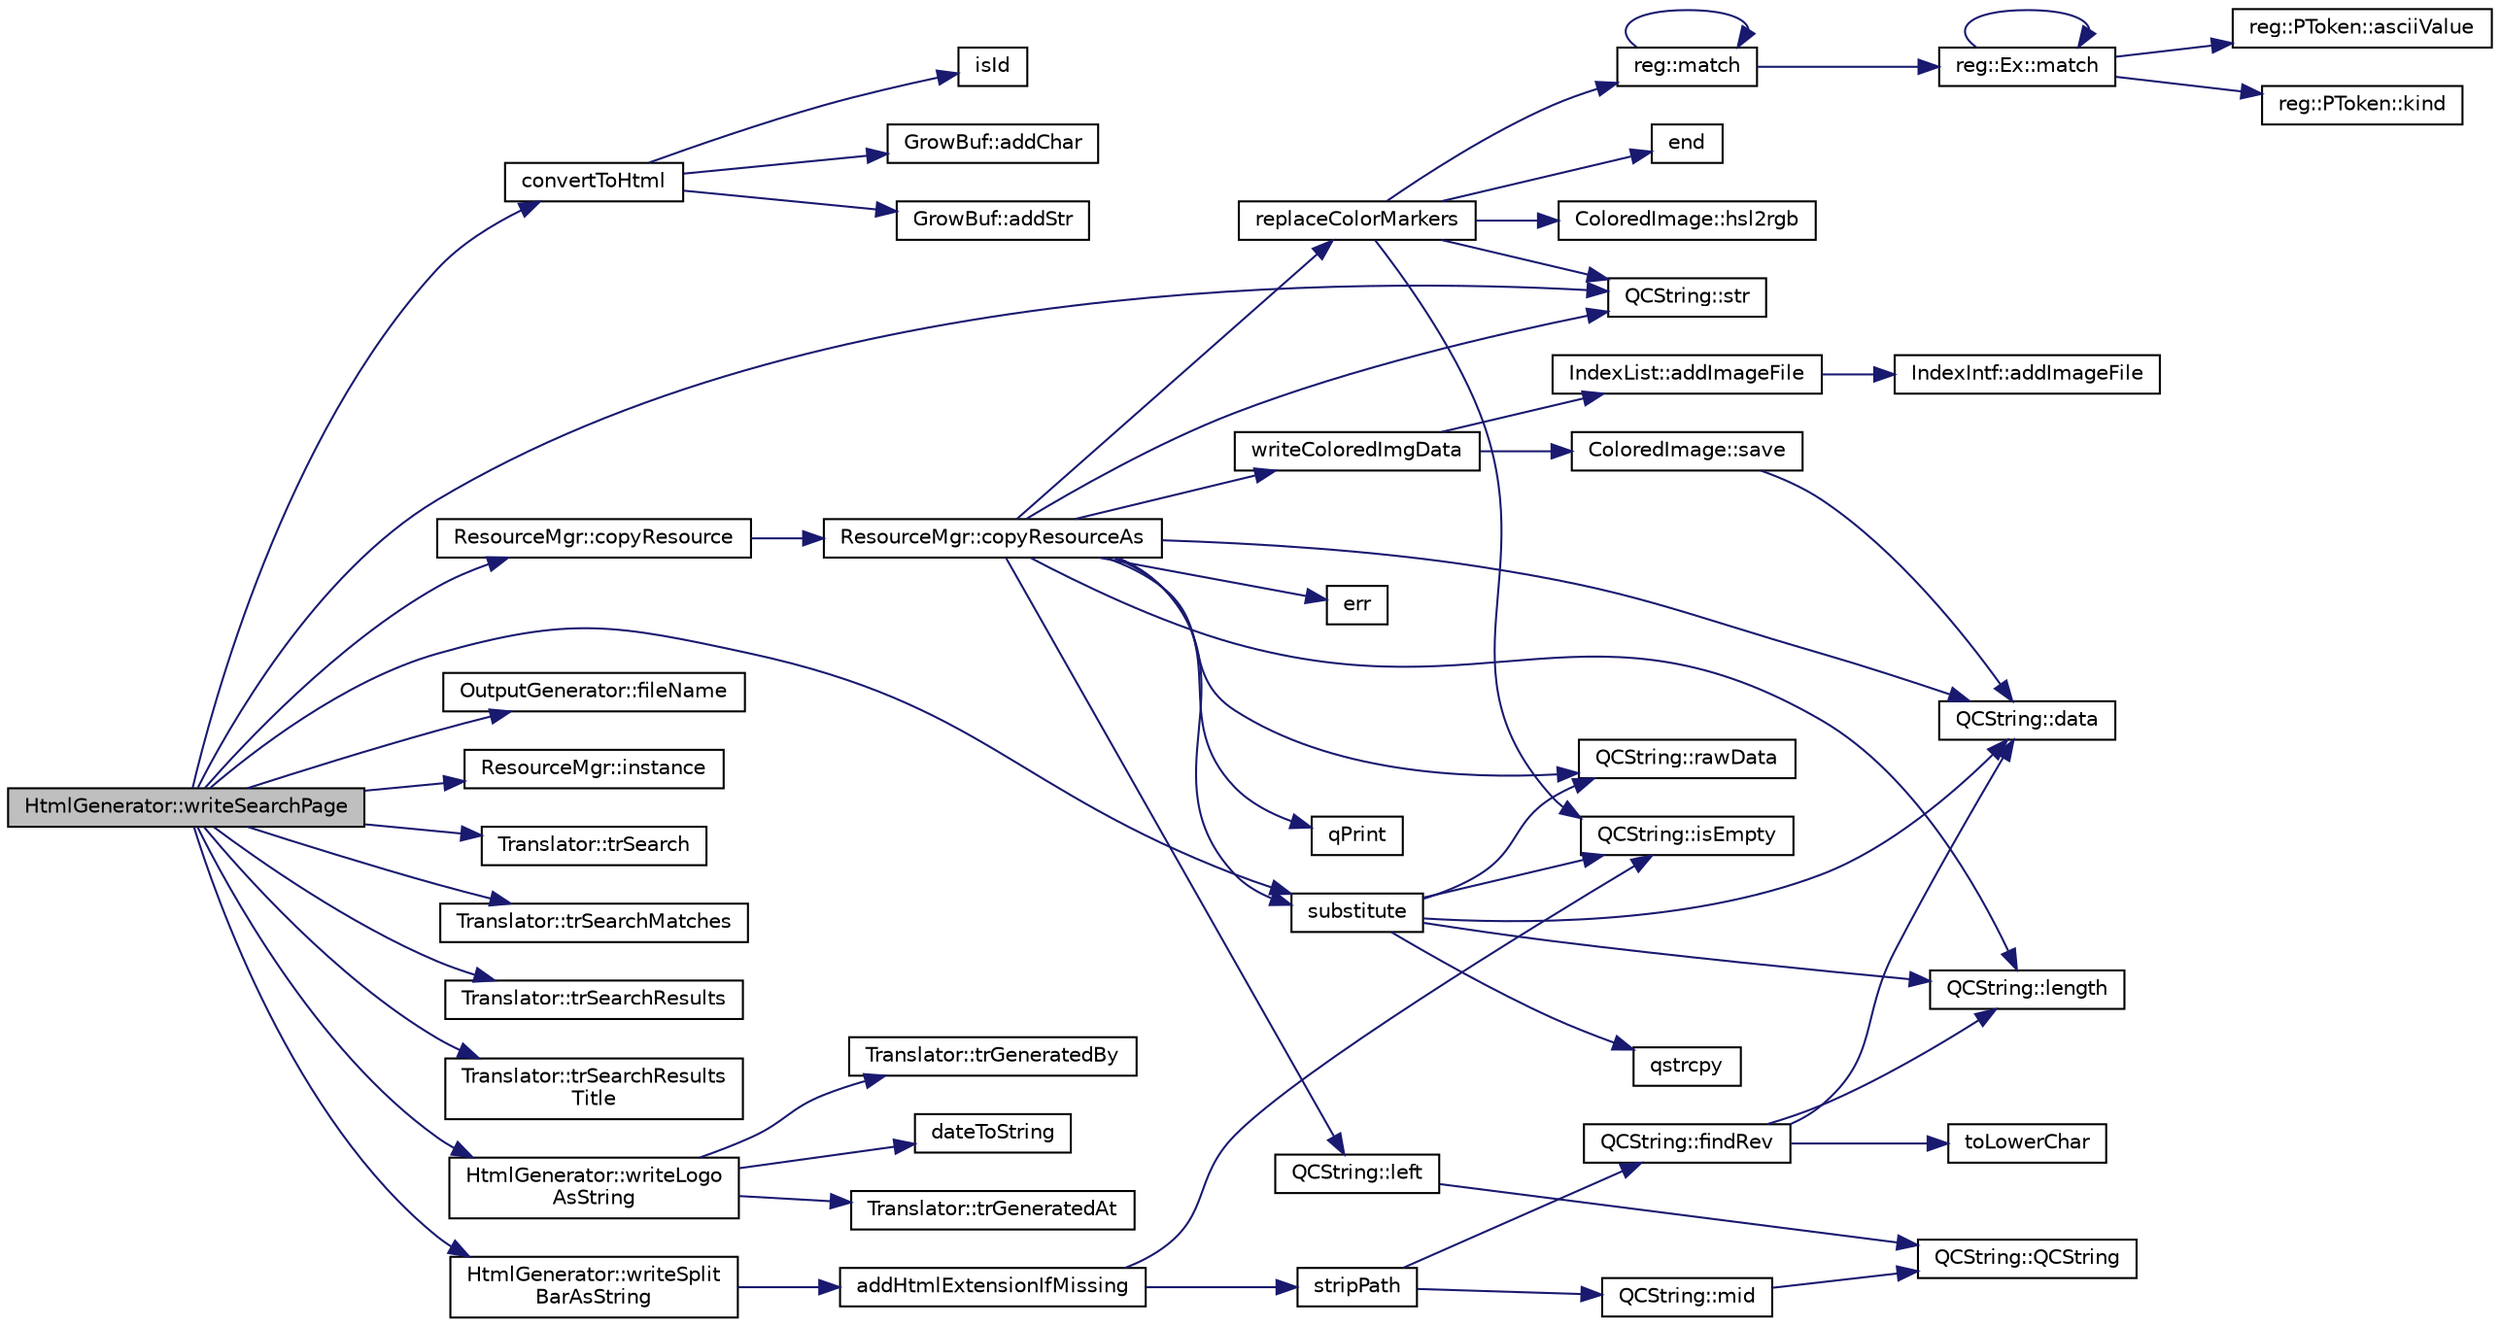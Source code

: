 digraph "HtmlGenerator::writeSearchPage"
{
 // LATEX_PDF_SIZE
  edge [fontname="Helvetica",fontsize="10",labelfontname="Helvetica",labelfontsize="10"];
  node [fontname="Helvetica",fontsize="10",shape=record];
  rankdir="LR";
  Node1 [label="HtmlGenerator::writeSearchPage",height=0.2,width=0.4,color="black", fillcolor="grey75", style="filled", fontcolor="black",tooltip=" "];
  Node1 -> Node2 [color="midnightblue",fontsize="10",style="solid",fontname="Helvetica"];
  Node2 [label="convertToHtml",height=0.2,width=0.4,color="black", fillcolor="white", style="filled",URL="$util_8cpp.html#a2a3368111f86b401c8f223cd7374b5ac",tooltip=" "];
  Node2 -> Node3 [color="midnightblue",fontsize="10",style="solid",fontname="Helvetica"];
  Node3 [label="GrowBuf::addChar",height=0.2,width=0.4,color="black", fillcolor="white", style="filled",URL="$classGrowBuf.html#a46b4677f555d2abc718f26e71a59efda",tooltip=" "];
  Node2 -> Node4 [color="midnightblue",fontsize="10",style="solid",fontname="Helvetica"];
  Node4 [label="GrowBuf::addStr",height=0.2,width=0.4,color="black", fillcolor="white", style="filled",URL="$classGrowBuf.html#a5e0ff6d9f7a7139725d77a9d669340f3",tooltip=" "];
  Node2 -> Node5 [color="midnightblue",fontsize="10",style="solid",fontname="Helvetica"];
  Node5 [label="isId",height=0.2,width=0.4,color="black", fillcolor="white", style="filled",URL="$util_8h.html#ae320c88a8522836f00095d566529046f",tooltip=" "];
  Node1 -> Node6 [color="midnightblue",fontsize="10",style="solid",fontname="Helvetica"];
  Node6 [label="ResourceMgr::copyResource",height=0.2,width=0.4,color="black", fillcolor="white", style="filled",URL="$classResourceMgr.html#a32b8297da656a43a255a3a1b27c210b9",tooltip=" "];
  Node6 -> Node7 [color="midnightblue",fontsize="10",style="solid",fontname="Helvetica"];
  Node7 [label="ResourceMgr::copyResourceAs",height=0.2,width=0.4,color="black", fillcolor="white", style="filled",URL="$classResourceMgr.html#ad396917a059d354b1ff240b9af3a006c",tooltip=" "];
  Node7 -> Node8 [color="midnightblue",fontsize="10",style="solid",fontname="Helvetica"];
  Node8 [label="QCString::data",height=0.2,width=0.4,color="black", fillcolor="white", style="filled",URL="$classQCString.html#ac3aa3ac1a1c36d3305eba22a2eb0d098",tooltip=" "];
  Node7 -> Node9 [color="midnightblue",fontsize="10",style="solid",fontname="Helvetica"];
  Node9 [label="err",height=0.2,width=0.4,color="black", fillcolor="white", style="filled",URL="$message_8cpp.html#aede5746344fdce99647541101eaa7f06",tooltip=" "];
  Node7 -> Node10 [color="midnightblue",fontsize="10",style="solid",fontname="Helvetica"];
  Node10 [label="QCString::left",height=0.2,width=0.4,color="black", fillcolor="white", style="filled",URL="$classQCString.html#aecf8b66312c4e97333219cc344c11a4f",tooltip=" "];
  Node10 -> Node11 [color="midnightblue",fontsize="10",style="solid",fontname="Helvetica"];
  Node11 [label="QCString::QCString",height=0.2,width=0.4,color="black", fillcolor="white", style="filled",URL="$classQCString.html#ad691e1087cc03e14e00d1147ae0ecab7",tooltip=" "];
  Node7 -> Node12 [color="midnightblue",fontsize="10",style="solid",fontname="Helvetica"];
  Node12 [label="QCString::length",height=0.2,width=0.4,color="black", fillcolor="white", style="filled",URL="$classQCString.html#ac52596733e9110b778019946d73fb268",tooltip=" "];
  Node7 -> Node13 [color="midnightblue",fontsize="10",style="solid",fontname="Helvetica"];
  Node13 [label="qPrint",height=0.2,width=0.4,color="black", fillcolor="white", style="filled",URL="$qcstring_8h.html#a9851ebb5ae2f65b4d2b1d08421edbfd2",tooltip=" "];
  Node7 -> Node14 [color="midnightblue",fontsize="10",style="solid",fontname="Helvetica"];
  Node14 [label="QCString::rawData",height=0.2,width=0.4,color="black", fillcolor="white", style="filled",URL="$classQCString.html#a5f5c9dc172d638c8d7b07010d100117a",tooltip=" "];
  Node7 -> Node15 [color="midnightblue",fontsize="10",style="solid",fontname="Helvetica"];
  Node15 [label="replaceColorMarkers",height=0.2,width=0.4,color="black", fillcolor="white", style="filled",URL="$util_8cpp.html#af10f5e35396e550af824e3029bab8dd4",tooltip=" "];
  Node15 -> Node16 [color="midnightblue",fontsize="10",style="solid",fontname="Helvetica"];
  Node16 [label="end",height=0.2,width=0.4,color="black", fillcolor="white", style="filled",URL="$dir_8cpp.html#abb4720f72b574f81dc4f7aea0e653a64",tooltip=" "];
  Node15 -> Node17 [color="midnightblue",fontsize="10",style="solid",fontname="Helvetica"];
  Node17 [label="ColoredImage::hsl2rgb",height=0.2,width=0.4,color="black", fillcolor="white", style="filled",URL="$classColoredImage.html#aa28cffecb75cf52b6b457178851704c5",tooltip=" "];
  Node15 -> Node18 [color="midnightblue",fontsize="10",style="solid",fontname="Helvetica"];
  Node18 [label="QCString::isEmpty",height=0.2,width=0.4,color="black", fillcolor="white", style="filled",URL="$classQCString.html#a621c4090d69ad7d05ef8e5234376c3d8",tooltip=" "];
  Node15 -> Node19 [color="midnightblue",fontsize="10",style="solid",fontname="Helvetica"];
  Node19 [label="reg::match",height=0.2,width=0.4,color="black", fillcolor="white", style="filled",URL="$namespacereg.html#a1a29dcc7e2ccf462503adc5d496881ae",tooltip=" "];
  Node19 -> Node19 [color="midnightblue",fontsize="10",style="solid",fontname="Helvetica"];
  Node19 -> Node20 [color="midnightblue",fontsize="10",style="solid",fontname="Helvetica"];
  Node20 [label="reg::Ex::match",height=0.2,width=0.4,color="black", fillcolor="white", style="filled",URL="$classreg_1_1Ex.html#a9fc6293038a87e8995a13c0fdfd11499",tooltip=" "];
  Node20 -> Node21 [color="midnightblue",fontsize="10",style="solid",fontname="Helvetica"];
  Node21 [label="reg::PToken::asciiValue",height=0.2,width=0.4,color="black", fillcolor="white", style="filled",URL="$classreg_1_1PToken.html#a34589c92a4e8ff59eb14c5536e760929",tooltip=" "];
  Node20 -> Node22 [color="midnightblue",fontsize="10",style="solid",fontname="Helvetica"];
  Node22 [label="reg::PToken::kind",height=0.2,width=0.4,color="black", fillcolor="white", style="filled",URL="$classreg_1_1PToken.html#a5b947291aff91a346d6526074989a9fa",tooltip=" "];
  Node20 -> Node20 [color="midnightblue",fontsize="10",style="solid",fontname="Helvetica"];
  Node15 -> Node23 [color="midnightblue",fontsize="10",style="solid",fontname="Helvetica"];
  Node23 [label="QCString::str",height=0.2,width=0.4,color="black", fillcolor="white", style="filled",URL="$classQCString.html#a9824b07232eea418ab3b3e7dc3178eec",tooltip=" "];
  Node7 -> Node23 [color="midnightblue",fontsize="10",style="solid",fontname="Helvetica"];
  Node7 -> Node24 [color="midnightblue",fontsize="10",style="solid",fontname="Helvetica"];
  Node24 [label="substitute",height=0.2,width=0.4,color="black", fillcolor="white", style="filled",URL="$qcstring_8cpp.html#a99187f0723aa35b7f06be3a5506b1285",tooltip="substitute all occurrences of src in s by dst"];
  Node24 -> Node8 [color="midnightblue",fontsize="10",style="solid",fontname="Helvetica"];
  Node24 -> Node18 [color="midnightblue",fontsize="10",style="solid",fontname="Helvetica"];
  Node24 -> Node12 [color="midnightblue",fontsize="10",style="solid",fontname="Helvetica"];
  Node24 -> Node25 [color="midnightblue",fontsize="10",style="solid",fontname="Helvetica"];
  Node25 [label="qstrcpy",height=0.2,width=0.4,color="black", fillcolor="white", style="filled",URL="$qcstring_8h.html#ac32a77e081e980d3a32c45578b7be389",tooltip=" "];
  Node24 -> Node14 [color="midnightblue",fontsize="10",style="solid",fontname="Helvetica"];
  Node7 -> Node26 [color="midnightblue",fontsize="10",style="solid",fontname="Helvetica"];
  Node26 [label="writeColoredImgData",height=0.2,width=0.4,color="black", fillcolor="white", style="filled",URL="$util_8cpp.html#af543a98b46249a2b115f47f0166e9a81",tooltip=" "];
  Node26 -> Node27 [color="midnightblue",fontsize="10",style="solid",fontname="Helvetica"];
  Node27 [label="IndexList::addImageFile",height=0.2,width=0.4,color="black", fillcolor="white", style="filled",URL="$classIndexList.html#aac3c1b70be363f488269cd9054cc7621",tooltip=" "];
  Node27 -> Node28 [color="midnightblue",fontsize="10",style="solid",fontname="Helvetica"];
  Node28 [label="IndexIntf::addImageFile",height=0.2,width=0.4,color="black", fillcolor="white", style="filled",URL="$classIndexIntf.html#a6707d3e6f353a77c087d13a6d707dc43",tooltip=" "];
  Node26 -> Node29 [color="midnightblue",fontsize="10",style="solid",fontname="Helvetica"];
  Node29 [label="ColoredImage::save",height=0.2,width=0.4,color="black", fillcolor="white", style="filled",URL="$classColoredImage.html#ae4a3366368b665b83c8b821fd9bdeae7",tooltip=" "];
  Node29 -> Node8 [color="midnightblue",fontsize="10",style="solid",fontname="Helvetica"];
  Node1 -> Node30 [color="midnightblue",fontsize="10",style="solid",fontname="Helvetica"];
  Node30 [label="OutputGenerator::fileName",height=0.2,width=0.4,color="black", fillcolor="white", style="filled",URL="$classOutputGenerator.html#ae347a53e8ee0d9c43c0590134c8e965d",tooltip=" "];
  Node1 -> Node31 [color="midnightblue",fontsize="10",style="solid",fontname="Helvetica"];
  Node31 [label="ResourceMgr::instance",height=0.2,width=0.4,color="black", fillcolor="white", style="filled",URL="$classResourceMgr.html#a02fb3176893696eaf659d680c8b08064",tooltip=" "];
  Node1 -> Node23 [color="midnightblue",fontsize="10",style="solid",fontname="Helvetica"];
  Node1 -> Node24 [color="midnightblue",fontsize="10",style="solid",fontname="Helvetica"];
  Node1 -> Node32 [color="midnightblue",fontsize="10",style="solid",fontname="Helvetica"];
  Node32 [label="Translator::trSearch",height=0.2,width=0.4,color="black", fillcolor="white", style="filled",URL="$classTranslator.html#a2069e8807c39f57f4e665367d3e214d0",tooltip=" "];
  Node1 -> Node33 [color="midnightblue",fontsize="10",style="solid",fontname="Helvetica"];
  Node33 [label="Translator::trSearchMatches",height=0.2,width=0.4,color="black", fillcolor="white", style="filled",URL="$classTranslator.html#a144382f5d8b61298e894387a7938559e",tooltip=" "];
  Node1 -> Node34 [color="midnightblue",fontsize="10",style="solid",fontname="Helvetica"];
  Node34 [label="Translator::trSearchResults",height=0.2,width=0.4,color="black", fillcolor="white", style="filled",URL="$classTranslator.html#aac55ca755f3f6bffc8baf2162bea7771",tooltip=" "];
  Node1 -> Node35 [color="midnightblue",fontsize="10",style="solid",fontname="Helvetica"];
  Node35 [label="Translator::trSearchResults\lTitle",height=0.2,width=0.4,color="black", fillcolor="white", style="filled",URL="$classTranslator.html#a39e01cdc61885a896f0ca9fbf700987d",tooltip=" "];
  Node1 -> Node36 [color="midnightblue",fontsize="10",style="solid",fontname="Helvetica"];
  Node36 [label="HtmlGenerator::writeLogo\lAsString",height=0.2,width=0.4,color="black", fillcolor="white", style="filled",URL="$classHtmlGenerator.html#a540a1a09ba6e1bcaf7e0704cc05e3880",tooltip=" "];
  Node36 -> Node37 [color="midnightblue",fontsize="10",style="solid",fontname="Helvetica"];
  Node37 [label="dateToString",height=0.2,width=0.4,color="black", fillcolor="white", style="filled",URL="$util_8cpp.html#ab756d2158c17cfe62c5c51a7cf09d4a5",tooltip=" "];
  Node36 -> Node38 [color="midnightblue",fontsize="10",style="solid",fontname="Helvetica"];
  Node38 [label="Translator::trGeneratedAt",height=0.2,width=0.4,color="black", fillcolor="white", style="filled",URL="$classTranslator.html#ade034ca30aff9cee3e24c3b498cdc3bc",tooltip=" "];
  Node36 -> Node39 [color="midnightblue",fontsize="10",style="solid",fontname="Helvetica"];
  Node39 [label="Translator::trGeneratedBy",height=0.2,width=0.4,color="black", fillcolor="white", style="filled",URL="$classTranslator.html#a8ba96cf4ebea87a6706e8544661cb0c9",tooltip=" "];
  Node1 -> Node40 [color="midnightblue",fontsize="10",style="solid",fontname="Helvetica"];
  Node40 [label="HtmlGenerator::writeSplit\lBarAsString",height=0.2,width=0.4,color="black", fillcolor="white", style="filled",URL="$classHtmlGenerator.html#a91eba3061f15633f0ec08dcbcbb62423",tooltip=" "];
  Node40 -> Node41 [color="midnightblue",fontsize="10",style="solid",fontname="Helvetica"];
  Node41 [label="addHtmlExtensionIfMissing",height=0.2,width=0.4,color="black", fillcolor="white", style="filled",URL="$util_8cpp.html#a36c74291c5a9adc05d5cb6c0932f6b82",tooltip=" "];
  Node41 -> Node18 [color="midnightblue",fontsize="10",style="solid",fontname="Helvetica"];
  Node41 -> Node42 [color="midnightblue",fontsize="10",style="solid",fontname="Helvetica"];
  Node42 [label="stripPath",height=0.2,width=0.4,color="black", fillcolor="white", style="filled",URL="$util_8cpp.html#a3d37ec79f266698bd836af54ba75e63e",tooltip=" "];
  Node42 -> Node43 [color="midnightblue",fontsize="10",style="solid",fontname="Helvetica"];
  Node43 [label="QCString::findRev",height=0.2,width=0.4,color="black", fillcolor="white", style="filled",URL="$classQCString.html#ab47a6435c16d61d04fb448f1080b4e26",tooltip=" "];
  Node43 -> Node8 [color="midnightblue",fontsize="10",style="solid",fontname="Helvetica"];
  Node43 -> Node12 [color="midnightblue",fontsize="10",style="solid",fontname="Helvetica"];
  Node43 -> Node44 [color="midnightblue",fontsize="10",style="solid",fontname="Helvetica"];
  Node44 [label="toLowerChar",height=0.2,width=0.4,color="black", fillcolor="white", style="filled",URL="$qcstring_8cpp.html#a4e545641f98651d4fb8299b407721f9b",tooltip=" "];
  Node42 -> Node45 [color="midnightblue",fontsize="10",style="solid",fontname="Helvetica"];
  Node45 [label="QCString::mid",height=0.2,width=0.4,color="black", fillcolor="white", style="filled",URL="$classQCString.html#a27136caf9c0bc4daca574cda6f113551",tooltip=" "];
  Node45 -> Node11 [color="midnightblue",fontsize="10",style="solid",fontname="Helvetica"];
}
